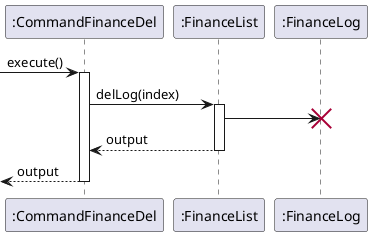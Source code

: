 @startuml
participant ":CommandFinanceDel" as CommandFinanceDel
participant ":FinanceList" as FinanceList
participant ":FinanceLog" as FinanceLog
->CommandFinanceDel:execute()
activate CommandFinanceDel
CommandFinanceDel -> FinanceList:delLog(index)
activate FinanceList
FinanceList -> FinanceLog !!
return output
return output
@enduml